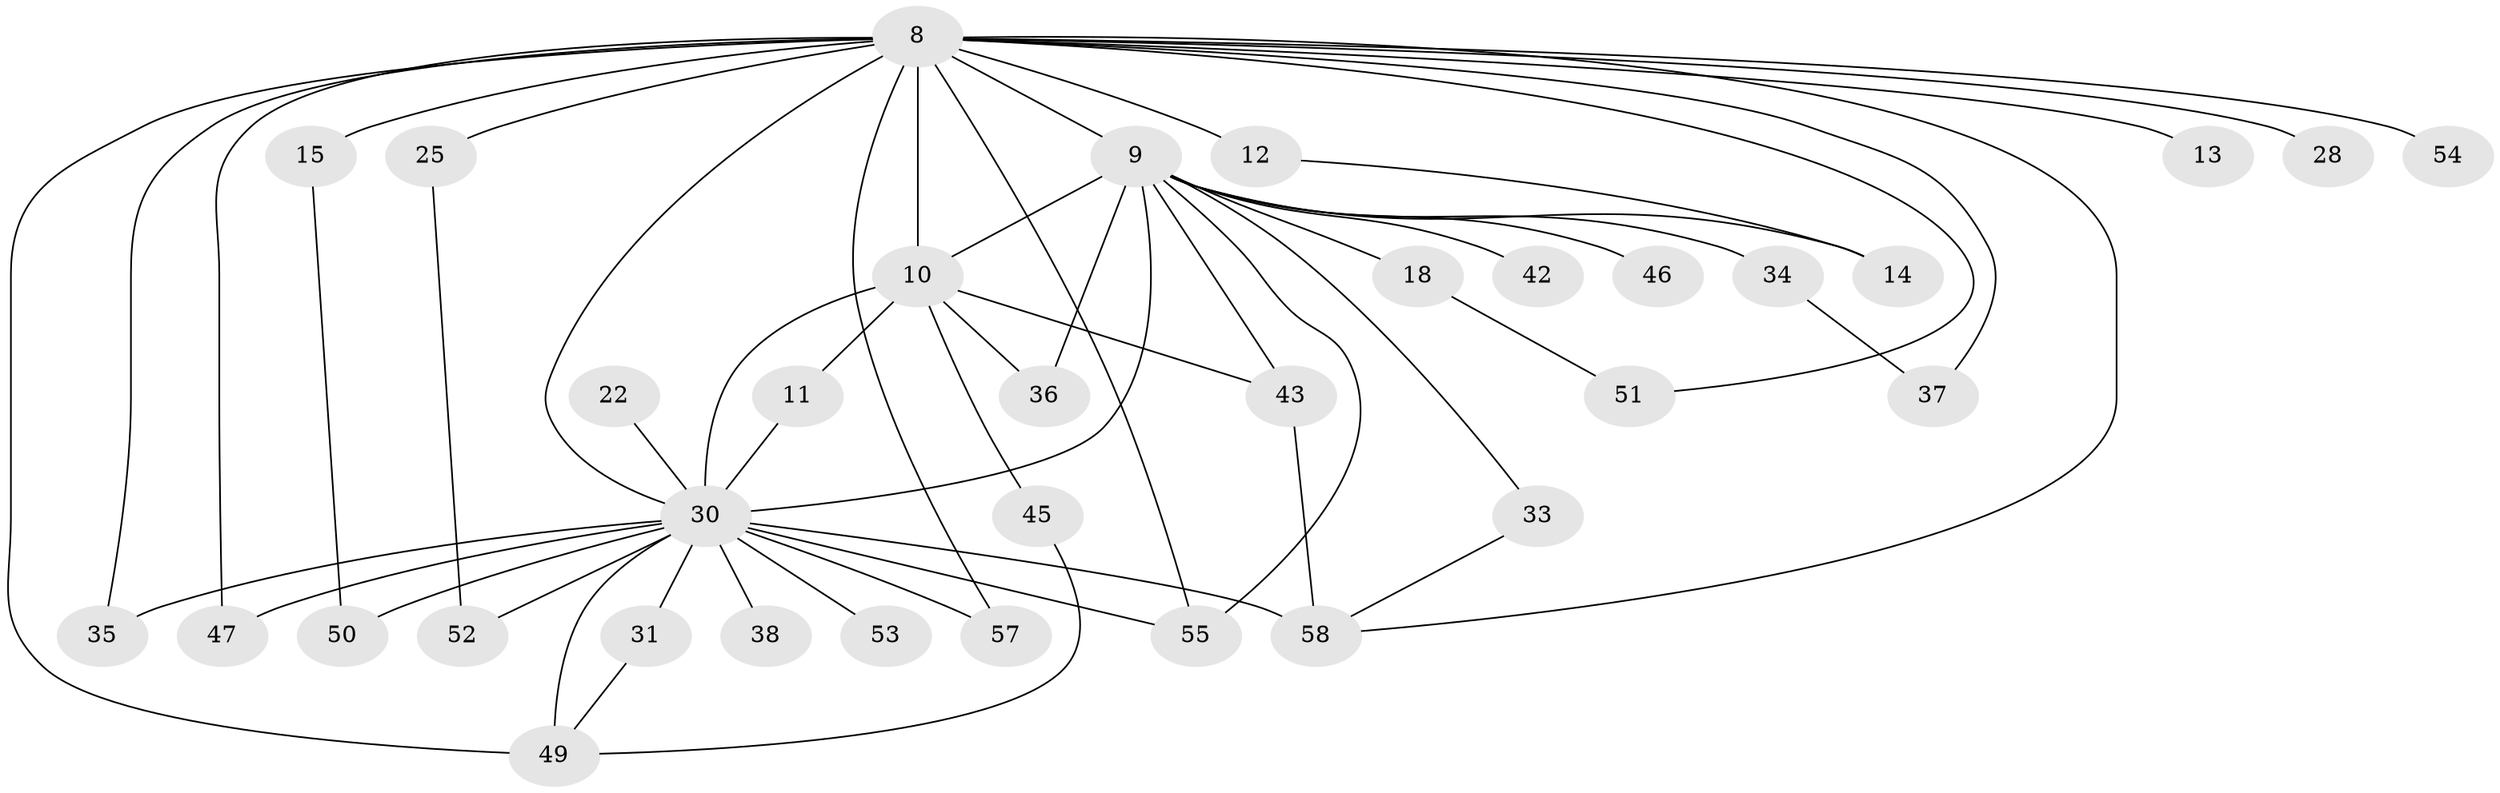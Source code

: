 // original degree distribution, {13: 0.017241379310344827, 14: 0.034482758620689655, 18: 0.034482758620689655, 21: 0.017241379310344827, 22: 0.017241379310344827, 12: 0.017241379310344827, 16: 0.017241379310344827, 11: 0.017241379310344827, 2: 0.5344827586206896, 3: 0.15517241379310345, 4: 0.10344827586206896, 5: 0.034482758620689655}
// Generated by graph-tools (version 1.1) at 2025/47/03/04/25 21:47:18]
// undirected, 34 vertices, 55 edges
graph export_dot {
graph [start="1"]
  node [color=gray90,style=filled];
  8 [super="+3+1"];
  9 [super="+5"];
  10 [super="+7"];
  11;
  12;
  13;
  14;
  15;
  18;
  22;
  25 [super="+24"];
  28;
  30 [super="+20+6"];
  31;
  33;
  34 [super="+16"];
  35;
  36;
  37;
  38;
  42;
  43 [super="+39"];
  45;
  46;
  47;
  49 [super="+19"];
  50 [super="+23"];
  51;
  52 [super="+17"];
  53;
  54;
  55 [super="+44+40"];
  57;
  58 [super="+48+56"];
  8 -- 9 [weight=9];
  8 -- 10 [weight=6];
  8 -- 13 [weight=2];
  8 -- 15 [weight=2];
  8 -- 25 [weight=2];
  8 -- 28 [weight=2];
  8 -- 35;
  8 -- 47;
  8 -- 54 [weight=2];
  8 -- 12 [weight=2];
  8 -- 37;
  8 -- 51;
  8 -- 57;
  8 -- 58;
  8 -- 30 [weight=7];
  8 -- 55;
  8 -- 49 [weight=2];
  9 -- 10 [weight=6];
  9 -- 18 [weight=2];
  9 -- 34 [weight=3];
  9 -- 36;
  9 -- 42 [weight=2];
  9 -- 33;
  9 -- 43 [weight=2];
  9 -- 14;
  9 -- 46 [weight=2];
  9 -- 30 [weight=6];
  9 -- 55 [weight=3];
  10 -- 36;
  10 -- 11;
  10 -- 45;
  10 -- 30 [weight=5];
  10 -- 43;
  11 -- 30;
  12 -- 14;
  15 -- 50;
  18 -- 51;
  22 -- 30;
  25 -- 52;
  30 -- 31;
  30 -- 35;
  30 -- 38 [weight=2];
  30 -- 47;
  30 -- 49;
  30 -- 50;
  30 -- 52 [weight=2];
  30 -- 53 [weight=2];
  30 -- 57;
  30 -- 58 [weight=5];
  30 -- 55 [weight=2];
  31 -- 49;
  33 -- 58;
  34 -- 37;
  43 -- 58;
  45 -- 49;
}
